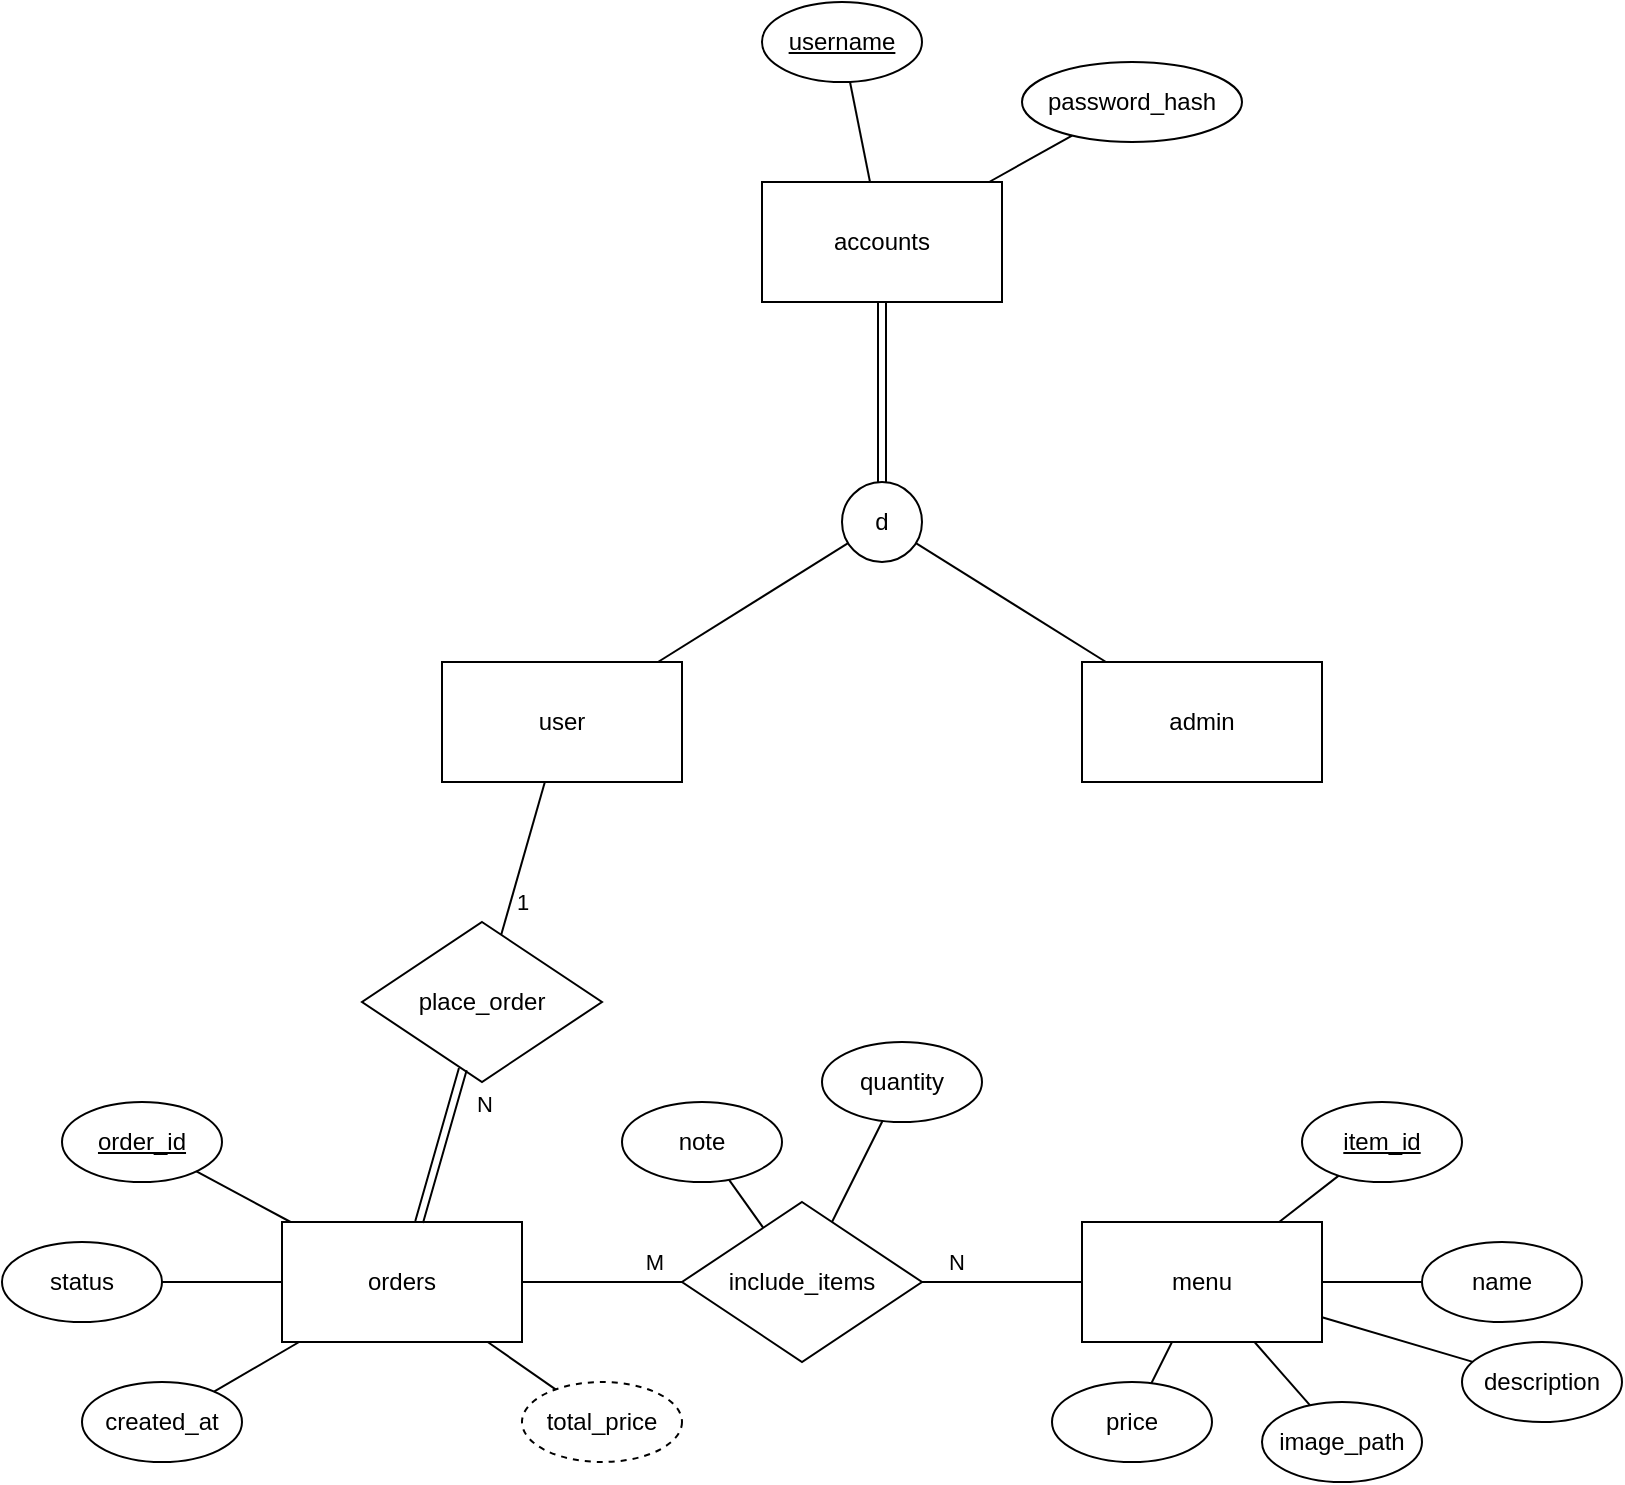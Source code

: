 <mxfile version="26.0.16">
  <diagram name="Page-1" id="J_mY9k0pQtnQAnckpGCn">
    <mxGraphModel dx="1500" dy="861" grid="1" gridSize="10" guides="1" tooltips="1" connect="1" arrows="1" fold="1" page="1" pageScale="1" pageWidth="1169" pageHeight="827" math="0" shadow="0">
      <root>
        <mxCell id="0" />
        <mxCell id="1" parent="0" />
        <mxCell id="qmi-EahxrbX9RbDCokpx-1" value="accounts" style="rounded=0;whiteSpace=wrap;html=1;" vertex="1" parent="1">
          <mxGeometry x="400" y="170" width="120" height="60" as="geometry" />
        </mxCell>
        <mxCell id="qmi-EahxrbX9RbDCokpx-2" value="d" style="ellipse;whiteSpace=wrap;html=1;aspect=fixed;" vertex="1" parent="1">
          <mxGeometry x="440" y="320" width="40" height="40" as="geometry" />
        </mxCell>
        <mxCell id="qmi-EahxrbX9RbDCokpx-3" value="" style="endArrow=none;html=1;rounded=0;shape=link;" edge="1" parent="1" source="qmi-EahxrbX9RbDCokpx-2" target="qmi-EahxrbX9RbDCokpx-1">
          <mxGeometry width="50" height="50" relative="1" as="geometry">
            <mxPoint x="360" y="340" as="sourcePoint" />
            <mxPoint x="410" y="290" as="targetPoint" />
          </mxGeometry>
        </mxCell>
        <mxCell id="qmi-EahxrbX9RbDCokpx-4" value="user" style="rounded=0;whiteSpace=wrap;html=1;" vertex="1" parent="1">
          <mxGeometry x="240" y="410" width="120" height="60" as="geometry" />
        </mxCell>
        <mxCell id="qmi-EahxrbX9RbDCokpx-5" value="admin" style="rounded=0;whiteSpace=wrap;html=1;" vertex="1" parent="1">
          <mxGeometry x="560" y="410" width="120" height="60" as="geometry" />
        </mxCell>
        <mxCell id="qmi-EahxrbX9RbDCokpx-6" value="" style="endArrow=none;html=1;rounded=0;" edge="1" parent="1" source="qmi-EahxrbX9RbDCokpx-4" target="qmi-EahxrbX9RbDCokpx-2">
          <mxGeometry width="50" height="50" relative="1" as="geometry">
            <mxPoint x="300" y="380" as="sourcePoint" />
            <mxPoint x="350" y="330" as="targetPoint" />
          </mxGeometry>
        </mxCell>
        <mxCell id="qmi-EahxrbX9RbDCokpx-7" value="" style="endArrow=none;html=1;rounded=0;" edge="1" parent="1" source="qmi-EahxrbX9RbDCokpx-5" target="qmi-EahxrbX9RbDCokpx-2">
          <mxGeometry width="50" height="50" relative="1" as="geometry">
            <mxPoint x="530" y="430" as="sourcePoint" />
            <mxPoint x="580" y="380" as="targetPoint" />
          </mxGeometry>
        </mxCell>
        <mxCell id="qmi-EahxrbX9RbDCokpx-10" value="orders" style="rounded=0;whiteSpace=wrap;html=1;" vertex="1" parent="1">
          <mxGeometry x="160" y="690" width="120" height="60" as="geometry" />
        </mxCell>
        <mxCell id="qmi-EahxrbX9RbDCokpx-11" value="menu" style="rounded=0;whiteSpace=wrap;html=1;" vertex="1" parent="1">
          <mxGeometry x="560" y="690" width="120" height="60" as="geometry" />
        </mxCell>
        <mxCell id="qmi-EahxrbX9RbDCokpx-13" value="include_items" style="rhombus;whiteSpace=wrap;html=1;" vertex="1" parent="1">
          <mxGeometry x="360" y="680" width="120" height="80" as="geometry" />
        </mxCell>
        <mxCell id="qmi-EahxrbX9RbDCokpx-14" value="" style="endArrow=none;html=1;rounded=0;" edge="1" parent="1" source="qmi-EahxrbX9RbDCokpx-13" target="qmi-EahxrbX9RbDCokpx-11">
          <mxGeometry width="50" height="50" relative="1" as="geometry">
            <mxPoint x="530" y="670" as="sourcePoint" />
            <mxPoint x="580" y="620" as="targetPoint" />
          </mxGeometry>
        </mxCell>
        <mxCell id="qmi-EahxrbX9RbDCokpx-44" value="N" style="edgeLabel;html=1;align=center;verticalAlign=middle;resizable=0;points=[];" vertex="1" connectable="0" parent="qmi-EahxrbX9RbDCokpx-14">
          <mxGeometry x="-0.588" y="2" relative="1" as="geometry">
            <mxPoint y="-8" as="offset" />
          </mxGeometry>
        </mxCell>
        <mxCell id="qmi-EahxrbX9RbDCokpx-15" value="" style="endArrow=none;html=1;rounded=0;" edge="1" parent="1" source="qmi-EahxrbX9RbDCokpx-10" target="qmi-EahxrbX9RbDCokpx-13">
          <mxGeometry width="50" height="50" relative="1" as="geometry">
            <mxPoint x="190" y="680" as="sourcePoint" />
            <mxPoint x="240" y="630" as="targetPoint" />
          </mxGeometry>
        </mxCell>
        <mxCell id="qmi-EahxrbX9RbDCokpx-43" value="M" style="edgeLabel;html=1;align=center;verticalAlign=middle;resizable=0;points=[];" vertex="1" connectable="0" parent="qmi-EahxrbX9RbDCokpx-15">
          <mxGeometry x="0.65" relative="1" as="geometry">
            <mxPoint y="-10" as="offset" />
          </mxGeometry>
        </mxCell>
        <mxCell id="qmi-EahxrbX9RbDCokpx-16" value="place_order" style="rhombus;whiteSpace=wrap;html=1;" vertex="1" parent="1">
          <mxGeometry x="200" y="540" width="120" height="80" as="geometry" />
        </mxCell>
        <mxCell id="qmi-EahxrbX9RbDCokpx-17" value="" style="endArrow=none;html=1;rounded=0;" edge="1" parent="1" source="qmi-EahxrbX9RbDCokpx-16" target="qmi-EahxrbX9RbDCokpx-4">
          <mxGeometry width="50" height="50" relative="1" as="geometry">
            <mxPoint x="400" y="610" as="sourcePoint" />
            <mxPoint x="450" y="560" as="targetPoint" />
          </mxGeometry>
        </mxCell>
        <mxCell id="qmi-EahxrbX9RbDCokpx-42" value="1" style="edgeLabel;html=1;align=center;verticalAlign=middle;resizable=0;points=[];" vertex="1" connectable="0" parent="qmi-EahxrbX9RbDCokpx-17">
          <mxGeometry x="-0.701" relative="1" as="geometry">
            <mxPoint x="7" y="-5" as="offset" />
          </mxGeometry>
        </mxCell>
        <mxCell id="qmi-EahxrbX9RbDCokpx-18" value="" style="endArrow=none;html=1;rounded=0;shape=link;" edge="1" parent="1" source="qmi-EahxrbX9RbDCokpx-16" target="qmi-EahxrbX9RbDCokpx-10">
          <mxGeometry width="50" height="50" relative="1" as="geometry">
            <mxPoint x="263" y="559" as="sourcePoint" />
            <mxPoint x="297" y="480" as="targetPoint" />
          </mxGeometry>
        </mxCell>
        <mxCell id="qmi-EahxrbX9RbDCokpx-41" value="N" style="edgeLabel;html=1;align=center;verticalAlign=middle;resizable=0;points=[];" vertex="1" connectable="0" parent="qmi-EahxrbX9RbDCokpx-18">
          <mxGeometry x="-0.727" y="1" relative="1" as="geometry">
            <mxPoint x="12" y="6" as="offset" />
          </mxGeometry>
        </mxCell>
        <mxCell id="qmi-EahxrbX9RbDCokpx-19" value="&lt;u&gt;username&lt;/u&gt;" style="ellipse;whiteSpace=wrap;html=1;" vertex="1" parent="1">
          <mxGeometry x="400" y="80" width="80" height="40" as="geometry" />
        </mxCell>
        <mxCell id="qmi-EahxrbX9RbDCokpx-20" value="" style="endArrow=none;html=1;rounded=0;" edge="1" parent="1" source="qmi-EahxrbX9RbDCokpx-1" target="qmi-EahxrbX9RbDCokpx-19">
          <mxGeometry width="50" height="50" relative="1" as="geometry">
            <mxPoint x="550" y="160" as="sourcePoint" />
            <mxPoint x="600" y="110" as="targetPoint" />
          </mxGeometry>
        </mxCell>
        <mxCell id="qmi-EahxrbX9RbDCokpx-21" value="password_hash" style="ellipse;whiteSpace=wrap;html=1;" vertex="1" parent="1">
          <mxGeometry x="530" y="110" width="110" height="40" as="geometry" />
        </mxCell>
        <mxCell id="qmi-EahxrbX9RbDCokpx-22" value="" style="endArrow=none;html=1;rounded=0;" edge="1" parent="1" source="qmi-EahxrbX9RbDCokpx-1" target="qmi-EahxrbX9RbDCokpx-21">
          <mxGeometry width="50" height="50" relative="1" as="geometry">
            <mxPoint x="710" y="250" as="sourcePoint" />
            <mxPoint x="760" y="200" as="targetPoint" />
          </mxGeometry>
        </mxCell>
        <mxCell id="qmi-EahxrbX9RbDCokpx-23" value="quantity" style="ellipse;whiteSpace=wrap;html=1;" vertex="1" parent="1">
          <mxGeometry x="430" y="600" width="80" height="40" as="geometry" />
        </mxCell>
        <mxCell id="qmi-EahxrbX9RbDCokpx-24" value="" style="endArrow=none;html=1;rounded=0;" edge="1" parent="1" source="qmi-EahxrbX9RbDCokpx-13" target="qmi-EahxrbX9RbDCokpx-23">
          <mxGeometry width="50" height="50" relative="1" as="geometry">
            <mxPoint x="320" y="690" as="sourcePoint" />
            <mxPoint x="370" y="640" as="targetPoint" />
          </mxGeometry>
        </mxCell>
        <mxCell id="qmi-EahxrbX9RbDCokpx-25" value="&lt;u&gt;item_id&lt;/u&gt;" style="ellipse;whiteSpace=wrap;html=1;" vertex="1" parent="1">
          <mxGeometry x="670" y="630" width="80" height="40" as="geometry" />
        </mxCell>
        <mxCell id="qmi-EahxrbX9RbDCokpx-26" value="" style="endArrow=none;html=1;rounded=0;" edge="1" parent="1" source="qmi-EahxrbX9RbDCokpx-11" target="qmi-EahxrbX9RbDCokpx-25">
          <mxGeometry width="50" height="50" relative="1" as="geometry">
            <mxPoint x="620" y="670" as="sourcePoint" />
            <mxPoint x="670" y="620" as="targetPoint" />
          </mxGeometry>
        </mxCell>
        <mxCell id="qmi-EahxrbX9RbDCokpx-27" value="name" style="ellipse;whiteSpace=wrap;html=1;" vertex="1" parent="1">
          <mxGeometry x="730" y="700" width="80" height="40" as="geometry" />
        </mxCell>
        <mxCell id="qmi-EahxrbX9RbDCokpx-28" value="" style="endArrow=none;html=1;rounded=0;" edge="1" parent="1" source="qmi-EahxrbX9RbDCokpx-11" target="qmi-EahxrbX9RbDCokpx-27">
          <mxGeometry width="50" height="50" relative="1" as="geometry">
            <mxPoint x="680" y="790" as="sourcePoint" />
            <mxPoint x="730" y="740" as="targetPoint" />
          </mxGeometry>
        </mxCell>
        <mxCell id="qmi-EahxrbX9RbDCokpx-29" value="note" style="ellipse;whiteSpace=wrap;html=1;" vertex="1" parent="1">
          <mxGeometry x="330" y="630" width="80" height="40" as="geometry" />
        </mxCell>
        <mxCell id="qmi-EahxrbX9RbDCokpx-30" value="" style="endArrow=none;html=1;rounded=0;" edge="1" parent="1" source="qmi-EahxrbX9RbDCokpx-13" target="qmi-EahxrbX9RbDCokpx-29">
          <mxGeometry width="50" height="50" relative="1" as="geometry">
            <mxPoint x="290" y="790" as="sourcePoint" />
            <mxPoint x="340" y="740" as="targetPoint" />
          </mxGeometry>
        </mxCell>
        <mxCell id="qmi-EahxrbX9RbDCokpx-31" value="image_path" style="ellipse;whiteSpace=wrap;html=1;" vertex="1" parent="1">
          <mxGeometry x="650" y="780" width="80" height="40" as="geometry" />
        </mxCell>
        <mxCell id="qmi-EahxrbX9RbDCokpx-32" value="" style="endArrow=none;html=1;rounded=0;" edge="1" parent="1" source="qmi-EahxrbX9RbDCokpx-31" target="qmi-EahxrbX9RbDCokpx-11">
          <mxGeometry width="50" height="50" relative="1" as="geometry">
            <mxPoint x="520" y="840" as="sourcePoint" />
            <mxPoint x="570" y="790" as="targetPoint" />
          </mxGeometry>
        </mxCell>
        <mxCell id="qmi-EahxrbX9RbDCokpx-33" value="&lt;u&gt;order_id&lt;/u&gt;" style="ellipse;whiteSpace=wrap;html=1;" vertex="1" parent="1">
          <mxGeometry x="50" y="630" width="80" height="40" as="geometry" />
        </mxCell>
        <mxCell id="qmi-EahxrbX9RbDCokpx-34" value="" style="endArrow=none;html=1;rounded=0;" edge="1" parent="1" source="qmi-EahxrbX9RbDCokpx-10" target="qmi-EahxrbX9RbDCokpx-33">
          <mxGeometry width="50" height="50" relative="1" as="geometry">
            <mxPoint x="40" y="760" as="sourcePoint" />
            <mxPoint x="90" y="710" as="targetPoint" />
          </mxGeometry>
        </mxCell>
        <mxCell id="qmi-EahxrbX9RbDCokpx-39" value="created_at" style="ellipse;whiteSpace=wrap;html=1;" vertex="1" parent="1">
          <mxGeometry x="60" y="770" width="80" height="40" as="geometry" />
        </mxCell>
        <mxCell id="qmi-EahxrbX9RbDCokpx-40" value="" style="endArrow=none;html=1;rounded=0;" edge="1" parent="1" source="qmi-EahxrbX9RbDCokpx-39" target="qmi-EahxrbX9RbDCokpx-10">
          <mxGeometry width="50" height="50" relative="1" as="geometry">
            <mxPoint x="140" y="840" as="sourcePoint" />
            <mxPoint x="190" y="790" as="targetPoint" />
          </mxGeometry>
        </mxCell>
        <mxCell id="qmi-EahxrbX9RbDCokpx-45" value="price" style="ellipse;whiteSpace=wrap;html=1;" vertex="1" parent="1">
          <mxGeometry x="545" y="770" width="80" height="40" as="geometry" />
        </mxCell>
        <mxCell id="qmi-EahxrbX9RbDCokpx-46" value="" style="endArrow=none;html=1;rounded=0;" edge="1" parent="1" source="qmi-EahxrbX9RbDCokpx-45" target="qmi-EahxrbX9RbDCokpx-11">
          <mxGeometry width="50" height="50" relative="1" as="geometry">
            <mxPoint x="500" y="820" as="sourcePoint" />
            <mxPoint x="550" y="770" as="targetPoint" />
          </mxGeometry>
        </mxCell>
        <mxCell id="qmi-EahxrbX9RbDCokpx-47" value="total_price" style="ellipse;whiteSpace=wrap;html=1;dashed=1;" vertex="1" parent="1">
          <mxGeometry x="280" y="770" width="80" height="40" as="geometry" />
        </mxCell>
        <mxCell id="qmi-EahxrbX9RbDCokpx-48" value="" style="endArrow=none;html=1;rounded=0;" edge="1" parent="1" source="qmi-EahxrbX9RbDCokpx-47" target="qmi-EahxrbX9RbDCokpx-10">
          <mxGeometry width="50" height="50" relative="1" as="geometry">
            <mxPoint x="190" y="830" as="sourcePoint" />
            <mxPoint x="240" y="780" as="targetPoint" />
          </mxGeometry>
        </mxCell>
        <mxCell id="qmi-EahxrbX9RbDCokpx-50" value="description" style="ellipse;whiteSpace=wrap;html=1;" vertex="1" parent="1">
          <mxGeometry x="750" y="750" width="80" height="40" as="geometry" />
        </mxCell>
        <mxCell id="qmi-EahxrbX9RbDCokpx-51" value="" style="endArrow=none;html=1;rounded=0;" edge="1" parent="1" source="qmi-EahxrbX9RbDCokpx-50" target="qmi-EahxrbX9RbDCokpx-11">
          <mxGeometry width="50" height="50" relative="1" as="geometry">
            <mxPoint x="650" y="800" as="sourcePoint" />
            <mxPoint x="700" y="750" as="targetPoint" />
          </mxGeometry>
        </mxCell>
        <mxCell id="qmi-EahxrbX9RbDCokpx-52" value="status" style="ellipse;whiteSpace=wrap;html=1;" vertex="1" parent="1">
          <mxGeometry x="20" y="700" width="80" height="40" as="geometry" />
        </mxCell>
        <mxCell id="qmi-EahxrbX9RbDCokpx-53" value="" style="endArrow=none;html=1;rounded=0;" edge="1" parent="1" source="qmi-EahxrbX9RbDCokpx-52" target="qmi-EahxrbX9RbDCokpx-10">
          <mxGeometry width="50" height="50" relative="1" as="geometry">
            <mxPoint x="90" y="780" as="sourcePoint" />
            <mxPoint x="140" y="730" as="targetPoint" />
          </mxGeometry>
        </mxCell>
      </root>
    </mxGraphModel>
  </diagram>
</mxfile>
